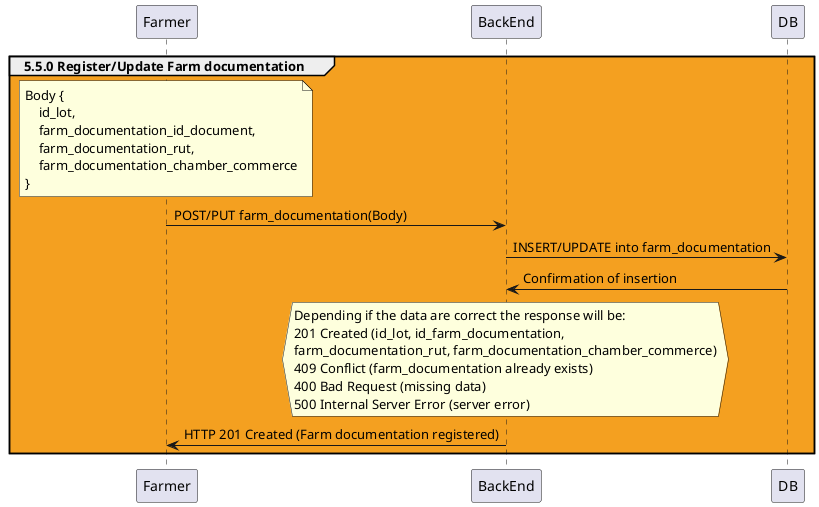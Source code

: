 @startuml

group #F4A020 5.5.0 Register/Update Farm documentation 

    note over Farmer
        Body {
            id_lot,
            farm_documentation_id_document,
            farm_documentation_rut,
            farm_documentation_chamber_commerce
        }
    endnote

    Farmer -> BackEnd: POST/PUT farm_documentation(Body)

    BackEnd -> DB: INSERT/UPDATE into farm_documentation

    DB -> BackEnd: Confirmation of insertion

    hnote over BackEnd
        Depending if the data are correct the response will be:
        201 Created (id_lot, id_farm_documentation, 
        farm_documentation_rut, farm_documentation_chamber_commerce)
        409 Conflict (farm_documentation already exists)
        400 Bad Request (missing data)
        500 Internal Server Error (server error)
    endnote

    BackEnd -> Farmer: HTTP 201 Created (Farm documentation registered)

end group

@enduml
